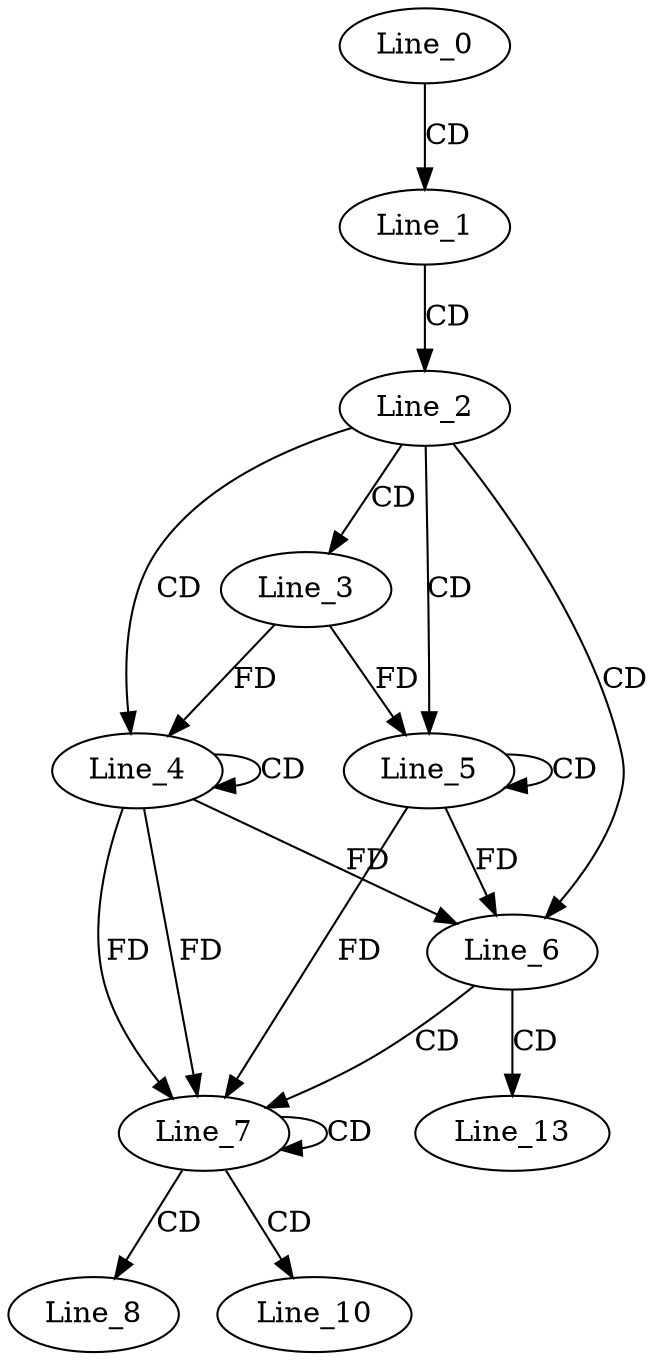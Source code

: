 digraph G {
  Line_0;
  Line_1;
  Line_2;
  Line_3;
  Line_4;
  Line_4;
  Line_5;
  Line_5;
  Line_6;
  Line_6;
  Line_6;
  Line_7;
  Line_7;
  Line_7;
  Line_7;
  Line_8;
  Line_10;
  Line_13;
  Line_0 -> Line_1 [ label="CD" ];
  Line_1 -> Line_2 [ label="CD" ];
  Line_2 -> Line_3 [ label="CD" ];
  Line_2 -> Line_4 [ label="CD" ];
  Line_4 -> Line_4 [ label="CD" ];
  Line_3 -> Line_4 [ label="FD" ];
  Line_2 -> Line_5 [ label="CD" ];
  Line_5 -> Line_5 [ label="CD" ];
  Line_3 -> Line_5 [ label="FD" ];
  Line_2 -> Line_6 [ label="CD" ];
  Line_4 -> Line_6 [ label="FD" ];
  Line_5 -> Line_6 [ label="FD" ];
  Line_6 -> Line_7 [ label="CD" ];
  Line_4 -> Line_7 [ label="FD" ];
  Line_7 -> Line_7 [ label="CD" ];
  Line_4 -> Line_7 [ label="FD" ];
  Line_5 -> Line_7 [ label="FD" ];
  Line_7 -> Line_8 [ label="CD" ];
  Line_7 -> Line_10 [ label="CD" ];
  Line_6 -> Line_13 [ label="CD" ];
}
